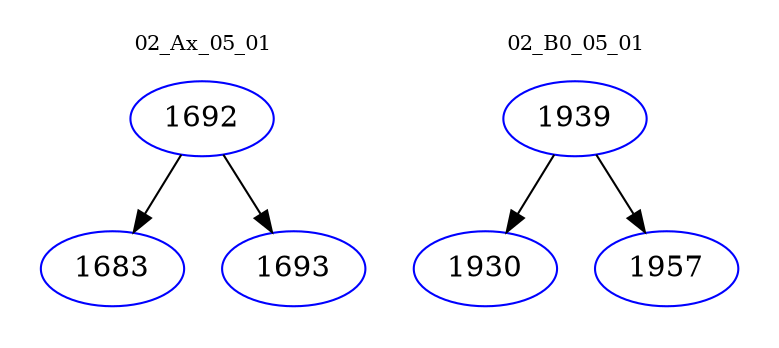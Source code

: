 digraph{
subgraph cluster_0 {
color = white
label = "02_Ax_05_01";
fontsize=10;
T0_1692 [label="1692", color="blue"]
T0_1692 -> T0_1683 [color="black"]
T0_1683 [label="1683", color="blue"]
T0_1692 -> T0_1693 [color="black"]
T0_1693 [label="1693", color="blue"]
}
subgraph cluster_1 {
color = white
label = "02_B0_05_01";
fontsize=10;
T1_1939 [label="1939", color="blue"]
T1_1939 -> T1_1930 [color="black"]
T1_1930 [label="1930", color="blue"]
T1_1939 -> T1_1957 [color="black"]
T1_1957 [label="1957", color="blue"]
}
}
